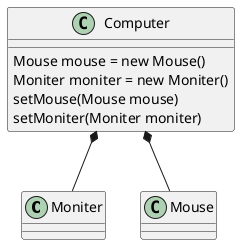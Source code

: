 @startuml
'https://plantuml.com/class-diagram

class Moniter

class Mouse

class Computer{
    Mouse mouse = new Mouse()
    Moniter moniter = new Moniter()
    setMouse(Mouse mouse)
    setMoniter(Moniter moniter)
}


Computer *-- Moniter
Computer *-- Mouse

@enduml